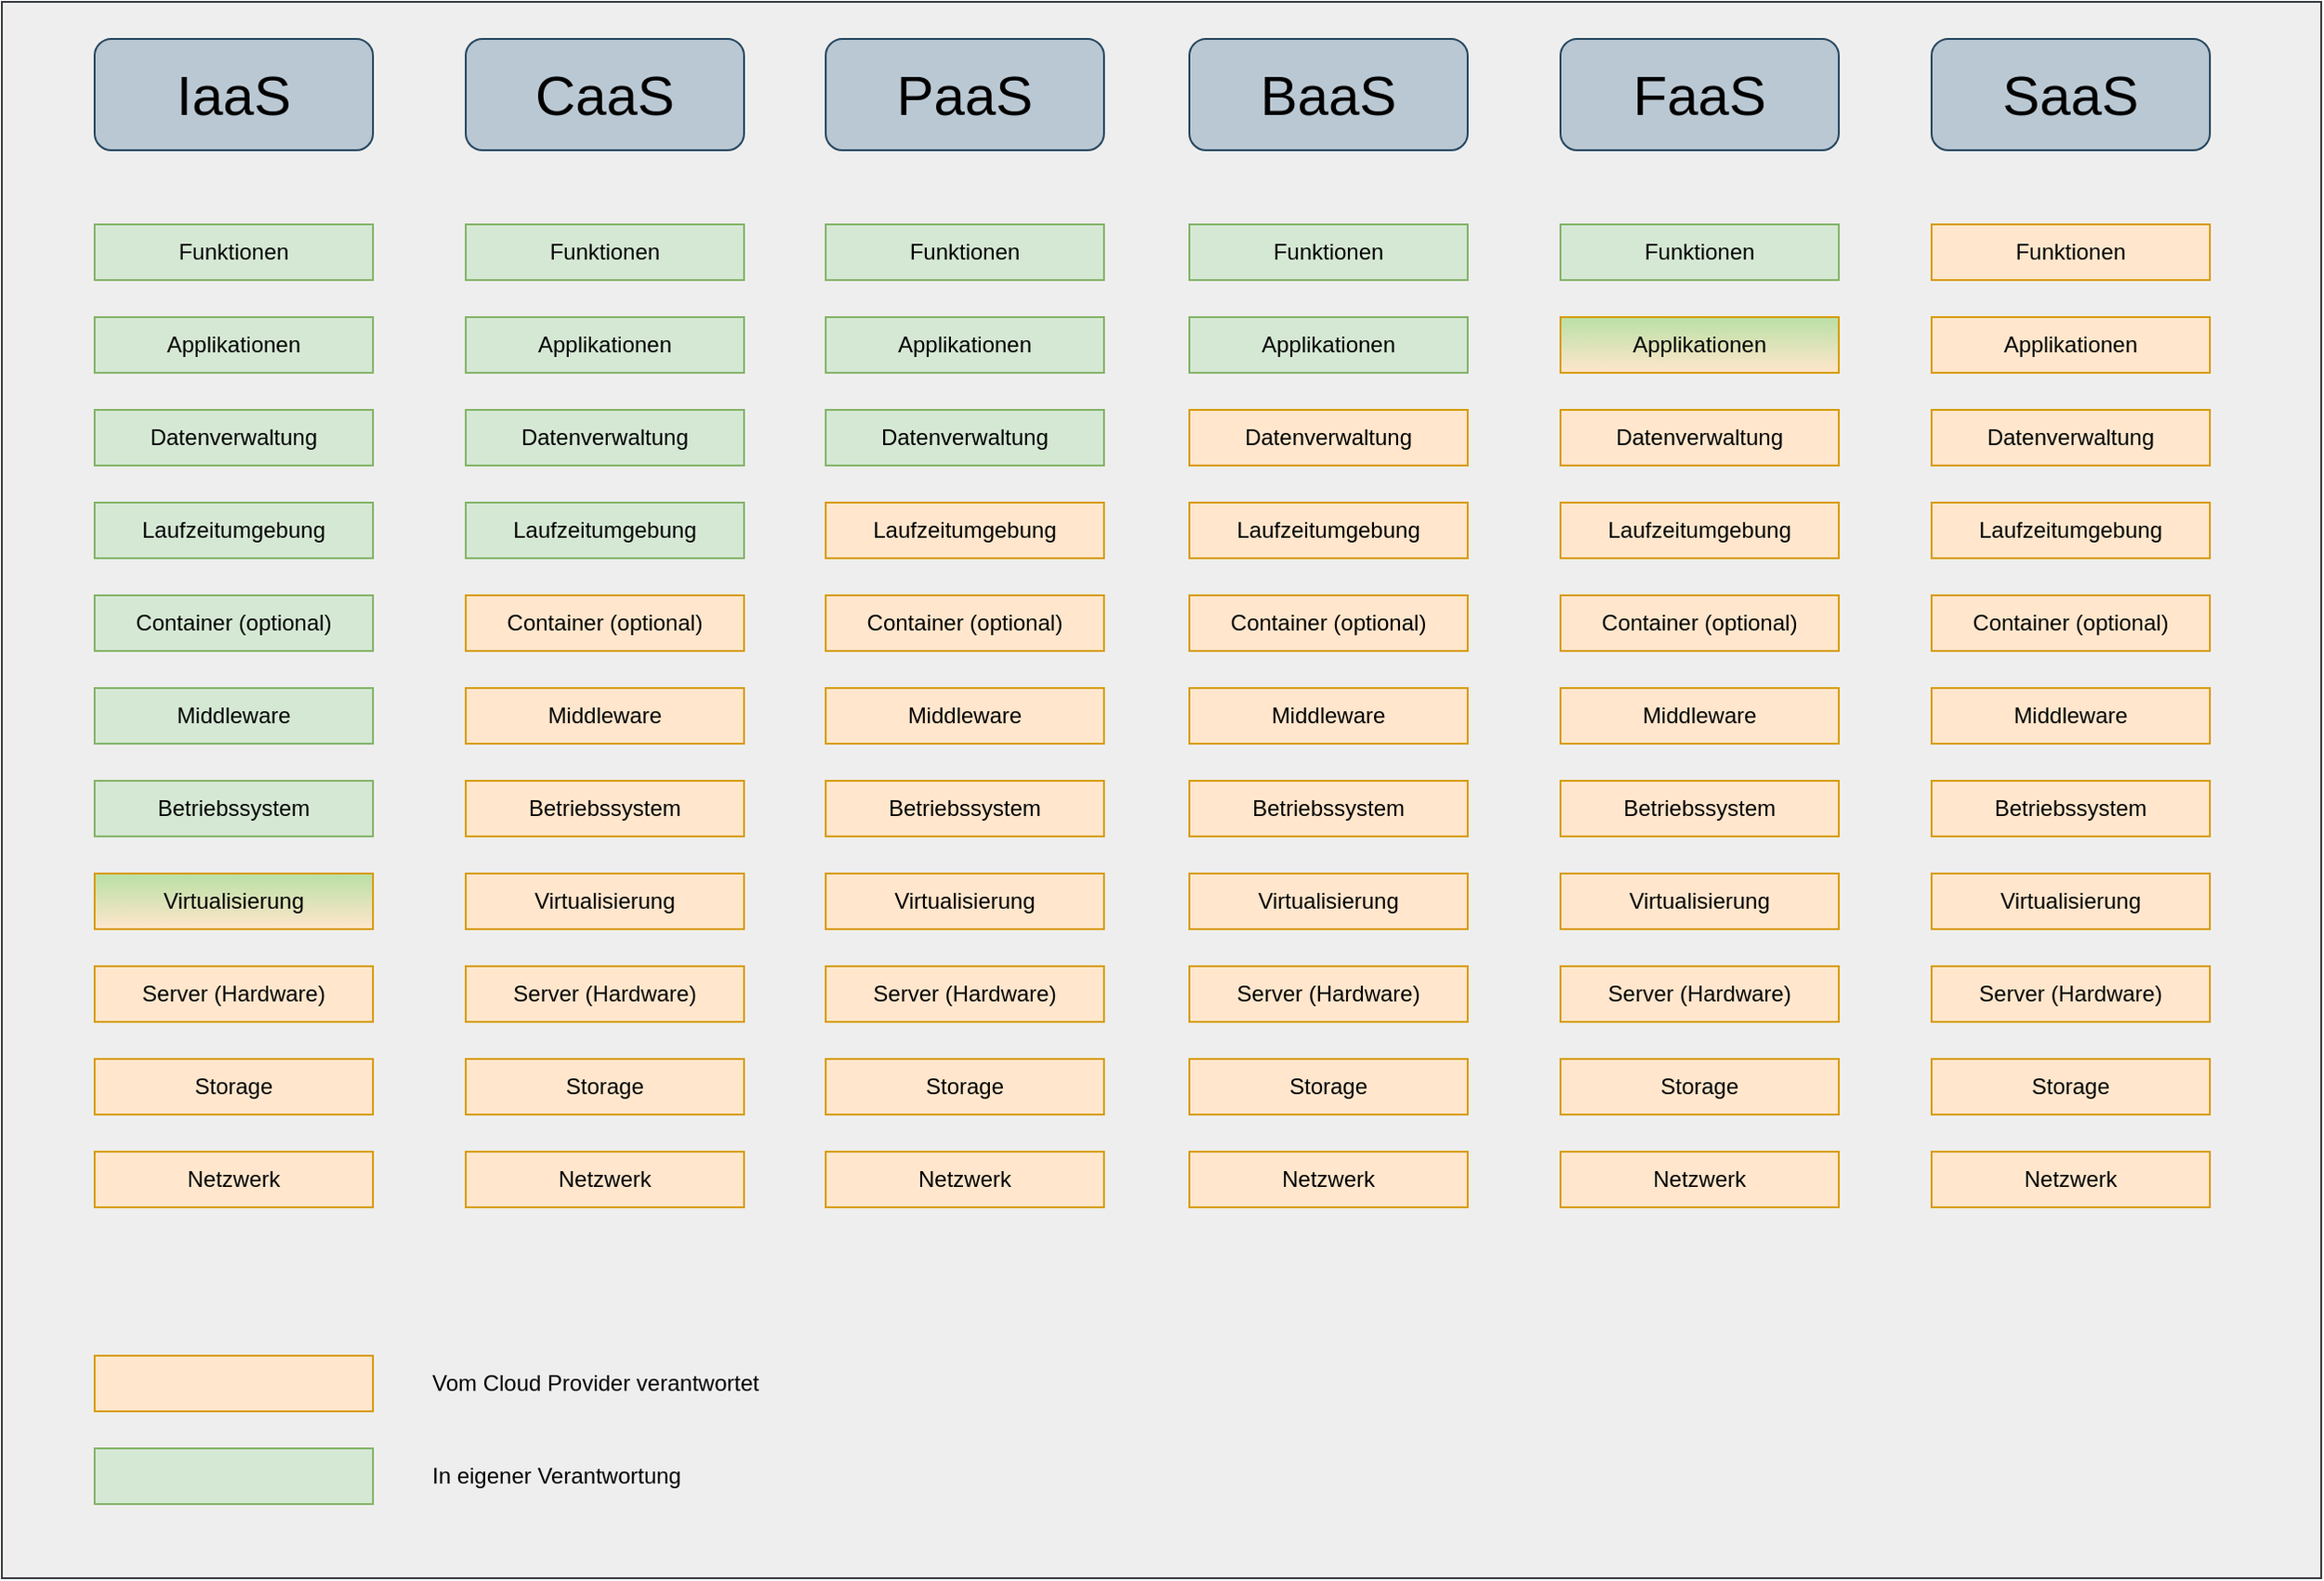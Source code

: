<mxfile version="13.4.5" type="device"><diagram id="zgFXdD0ZjX0Zn7sGWZBz" name="Page-1"><mxGraphModel dx="1933" dy="767" grid="1" gridSize="10" guides="1" tooltips="1" connect="1" arrows="1" fold="1" page="1" pageScale="1" pageWidth="827" pageHeight="1169" math="0" shadow="0"><root><mxCell id="0"/><mxCell id="1" parent="0"/><mxCell id="1bfc48oFIQCLof3AYJ95-6" value="" style="rounded=0;whiteSpace=wrap;html=1;fillColor=#eeeeee;strokeColor=#36393d;" vertex="1" parent="1"><mxGeometry x="-30" y="90" width="1250" height="850" as="geometry"/></mxCell><mxCell id="1bfc48oFIQCLof3AYJ95-1" value="&lt;font style=&quot;font-size: 30px&quot;&gt;IaaS&lt;br&gt;&lt;/font&gt;" style="rounded=1;whiteSpace=wrap;html=1;fillColor=#bac8d3;strokeColor=#23445d;" vertex="1" parent="1"><mxGeometry x="20" y="110" width="150" height="60" as="geometry"/></mxCell><mxCell id="1bfc48oFIQCLof3AYJ95-8" value="Funktionen" style="rounded=0;whiteSpace=wrap;html=1;fillColor=#d5e8d4;strokeColor=#82b366;" vertex="1" parent="1"><mxGeometry x="20" y="210" width="150" height="30" as="geometry"/></mxCell><mxCell id="2" value="Applikationen" style="rounded=0;whiteSpace=wrap;html=1;fillColor=#d5e8d4;strokeColor=#82b366;" vertex="1" parent="1"><mxGeometry x="20" y="260" width="150" height="30" as="geometry"/></mxCell><mxCell id="1bfc48oFIQCLof3AYJ95-10" value="Datenverwaltung" style="rounded=0;whiteSpace=wrap;html=1;fillColor=#d5e8d4;strokeColor=#82b366;" vertex="1" parent="1"><mxGeometry x="20" y="310" width="150" height="30" as="geometry"/></mxCell><mxCell id="1bfc48oFIQCLof3AYJ95-11" value="Laufzeitumgebung" style="rounded=0;whiteSpace=wrap;html=1;fillColor=#d5e8d4;strokeColor=#82b366;" vertex="1" parent="1"><mxGeometry x="20" y="360" width="150" height="30" as="geometry"/></mxCell><mxCell id="1bfc48oFIQCLof3AYJ95-12" value="Container (optional)" style="rounded=0;whiteSpace=wrap;html=1;fillColor=#d5e8d4;strokeColor=#82b366;" vertex="1" parent="1"><mxGeometry x="20" y="410" width="150" height="30" as="geometry"/></mxCell><mxCell id="1bfc48oFIQCLof3AYJ95-13" value="Middleware" style="rounded=0;whiteSpace=wrap;html=1;fillColor=#d5e8d4;strokeColor=#82b366;" vertex="1" parent="1"><mxGeometry x="20" y="460" width="150" height="30" as="geometry"/></mxCell><mxCell id="1bfc48oFIQCLof3AYJ95-14" value="Betriebssystem" style="rounded=0;whiteSpace=wrap;html=1;fillColor=#d5e8d4;strokeColor=#82b366;" vertex="1" parent="1"><mxGeometry x="20" y="510" width="150" height="30" as="geometry"/></mxCell><mxCell id="1bfc48oFIQCLof3AYJ95-15" value="Virtualisierung" style="rounded=0;whiteSpace=wrap;html=1;fillColor=#ffe6cc;strokeColor=#d79b00;gradientColor=#B9E0A5;gradientDirection=north;" vertex="1" parent="1"><mxGeometry x="20" y="560" width="150" height="30" as="geometry"/></mxCell><mxCell id="1bfc48oFIQCLof3AYJ95-16" value="Server (Hardware)" style="rounded=0;whiteSpace=wrap;html=1;fillColor=#ffe6cc;strokeColor=#d79b00;" vertex="1" parent="1"><mxGeometry x="20" y="610" width="150" height="30" as="geometry"/></mxCell><mxCell id="1bfc48oFIQCLof3AYJ95-17" value="Storage" style="rounded=0;whiteSpace=wrap;html=1;fillColor=#ffe6cc;strokeColor=#d79b00;" vertex="1" parent="1"><mxGeometry x="20" y="660" width="150" height="30" as="geometry"/></mxCell><mxCell id="1bfc48oFIQCLof3AYJ95-18" value="Netzwerk" style="rounded=0;whiteSpace=wrap;html=1;fillColor=#ffe6cc;strokeColor=#d79b00;" vertex="1" parent="1"><mxGeometry x="20" y="710" width="150" height="30" as="geometry"/></mxCell><mxCell id="1bfc48oFIQCLof3AYJ95-30" value="&lt;font style=&quot;font-size: 30px&quot;&gt;CaaS&lt;br&gt;&lt;/font&gt;" style="rounded=1;whiteSpace=wrap;html=1;fillColor=#bac8d3;strokeColor=#23445d;" vertex="1" parent="1"><mxGeometry x="220" y="110" width="150" height="60" as="geometry"/></mxCell><mxCell id="1bfc48oFIQCLof3AYJ95-31" value="Funktionen" style="rounded=0;whiteSpace=wrap;html=1;fillColor=#d5e8d4;strokeColor=#82b366;" vertex="1" parent="1"><mxGeometry x="220" y="210" width="150" height="30" as="geometry"/></mxCell><mxCell id="1bfc48oFIQCLof3AYJ95-32" value="Applikationen" style="rounded=0;whiteSpace=wrap;html=1;fillColor=#d5e8d4;strokeColor=#82b366;" vertex="1" parent="1"><mxGeometry x="220" y="260" width="150" height="30" as="geometry"/></mxCell><mxCell id="1bfc48oFIQCLof3AYJ95-33" value="Datenverwaltung" style="rounded=0;whiteSpace=wrap;html=1;fillColor=#d5e8d4;strokeColor=#82b366;" vertex="1" parent="1"><mxGeometry x="220" y="310" width="150" height="30" as="geometry"/></mxCell><mxCell id="1bfc48oFIQCLof3AYJ95-34" value="Laufzeitumgebung" style="rounded=0;whiteSpace=wrap;html=1;fillColor=#d5e8d4;strokeColor=#82b366;" vertex="1" parent="1"><mxGeometry x="220" y="360" width="150" height="30" as="geometry"/></mxCell><mxCell id="1bfc48oFIQCLof3AYJ95-35" value="Container (optional)" style="rounded=0;whiteSpace=wrap;html=1;fillColor=#ffe6cc;strokeColor=#d79b00;" vertex="1" parent="1"><mxGeometry x="220" y="410" width="150" height="30" as="geometry"/></mxCell><mxCell id="1bfc48oFIQCLof3AYJ95-36" value="Middleware" style="rounded=0;whiteSpace=wrap;html=1;fillColor=#ffe6cc;strokeColor=#d79b00;" vertex="1" parent="1"><mxGeometry x="220" y="460" width="150" height="30" as="geometry"/></mxCell><mxCell id="1bfc48oFIQCLof3AYJ95-37" value="Betriebssystem" style="rounded=0;whiteSpace=wrap;html=1;fillColor=#ffe6cc;strokeColor=#d79b00;" vertex="1" parent="1"><mxGeometry x="220" y="510" width="150" height="30" as="geometry"/></mxCell><mxCell id="1bfc48oFIQCLof3AYJ95-38" value="Virtualisierung" style="rounded=0;whiteSpace=wrap;html=1;fillColor=#ffe6cc;strokeColor=#d79b00;gradientDirection=north;" vertex="1" parent="1"><mxGeometry x="220" y="560" width="150" height="30" as="geometry"/></mxCell><mxCell id="1bfc48oFIQCLof3AYJ95-39" value="Server (Hardware)" style="rounded=0;whiteSpace=wrap;html=1;fillColor=#ffe6cc;strokeColor=#d79b00;" vertex="1" parent="1"><mxGeometry x="220" y="610" width="150" height="30" as="geometry"/></mxCell><mxCell id="1bfc48oFIQCLof3AYJ95-40" value="Storage" style="rounded=0;whiteSpace=wrap;html=1;fillColor=#ffe6cc;strokeColor=#d79b00;" vertex="1" parent="1"><mxGeometry x="220" y="660" width="150" height="30" as="geometry"/></mxCell><mxCell id="1bfc48oFIQCLof3AYJ95-41" value="Netzwerk" style="rounded=0;whiteSpace=wrap;html=1;fillColor=#ffe6cc;strokeColor=#d79b00;" vertex="1" parent="1"><mxGeometry x="220" y="710" width="150" height="30" as="geometry"/></mxCell><mxCell id="1bfc48oFIQCLof3AYJ95-42" value="&lt;font style=&quot;font-size: 30px&quot;&gt;PaaS&lt;br&gt;&lt;/font&gt;" style="rounded=1;whiteSpace=wrap;html=1;fillColor=#bac8d3;strokeColor=#23445d;" vertex="1" parent="1"><mxGeometry x="414" y="110" width="150" height="60" as="geometry"/></mxCell><mxCell id="1bfc48oFIQCLof3AYJ95-43" value="Funktionen" style="rounded=0;whiteSpace=wrap;html=1;fillColor=#d5e8d4;strokeColor=#82b366;" vertex="1" parent="1"><mxGeometry x="414" y="210" width="150" height="30" as="geometry"/></mxCell><mxCell id="1bfc48oFIQCLof3AYJ95-44" value="Applikationen" style="rounded=0;whiteSpace=wrap;html=1;fillColor=#d5e8d4;strokeColor=#82b366;" vertex="1" parent="1"><mxGeometry x="414" y="260" width="150" height="30" as="geometry"/></mxCell><mxCell id="1bfc48oFIQCLof3AYJ95-45" value="Datenverwaltung" style="rounded=0;whiteSpace=wrap;html=1;fillColor=#d5e8d4;strokeColor=#82b366;" vertex="1" parent="1"><mxGeometry x="414" y="310" width="150" height="30" as="geometry"/></mxCell><mxCell id="1bfc48oFIQCLof3AYJ95-46" value="Laufzeitumgebung" style="rounded=0;whiteSpace=wrap;html=1;fillColor=#ffe6cc;strokeColor=#d79b00;" vertex="1" parent="1"><mxGeometry x="414" y="360" width="150" height="30" as="geometry"/></mxCell><mxCell id="1bfc48oFIQCLof3AYJ95-47" value="Container (optional)" style="rounded=0;whiteSpace=wrap;html=1;fillColor=#ffe6cc;strokeColor=#d79b00;" vertex="1" parent="1"><mxGeometry x="414" y="410" width="150" height="30" as="geometry"/></mxCell><mxCell id="1bfc48oFIQCLof3AYJ95-48" value="Middleware" style="rounded=0;whiteSpace=wrap;html=1;fillColor=#ffe6cc;strokeColor=#d79b00;" vertex="1" parent="1"><mxGeometry x="414" y="460" width="150" height="30" as="geometry"/></mxCell><mxCell id="1bfc48oFIQCLof3AYJ95-49" value="Betriebssystem" style="rounded=0;whiteSpace=wrap;html=1;fillColor=#ffe6cc;strokeColor=#d79b00;" vertex="1" parent="1"><mxGeometry x="414" y="510" width="150" height="30" as="geometry"/></mxCell><mxCell id="1bfc48oFIQCLof3AYJ95-50" value="Virtualisierung" style="rounded=0;whiteSpace=wrap;html=1;fillColor=#ffe6cc;strokeColor=#d79b00;gradientDirection=north;" vertex="1" parent="1"><mxGeometry x="414" y="560" width="150" height="30" as="geometry"/></mxCell><mxCell id="1bfc48oFIQCLof3AYJ95-51" value="Server (Hardware)" style="rounded=0;whiteSpace=wrap;html=1;fillColor=#ffe6cc;strokeColor=#d79b00;" vertex="1" parent="1"><mxGeometry x="414" y="610" width="150" height="30" as="geometry"/></mxCell><mxCell id="1bfc48oFIQCLof3AYJ95-52" value="Storage" style="rounded=0;whiteSpace=wrap;html=1;fillColor=#ffe6cc;strokeColor=#d79b00;" vertex="1" parent="1"><mxGeometry x="414" y="660" width="150" height="30" as="geometry"/></mxCell><mxCell id="1bfc48oFIQCLof3AYJ95-53" value="Netzwerk" style="rounded=0;whiteSpace=wrap;html=1;fillColor=#ffe6cc;strokeColor=#d79b00;" vertex="1" parent="1"><mxGeometry x="414" y="710" width="150" height="30" as="geometry"/></mxCell><mxCell id="1bfc48oFIQCLof3AYJ95-80" value="&lt;font style=&quot;font-size: 30px&quot;&gt;BaaS&lt;br&gt;&lt;/font&gt;" style="rounded=1;whiteSpace=wrap;html=1;fillColor=#bac8d3;strokeColor=#23445d;" vertex="1" parent="1"><mxGeometry x="610" y="110" width="150" height="60" as="geometry"/></mxCell><mxCell id="1bfc48oFIQCLof3AYJ95-81" value="Funktionen" style="rounded=0;whiteSpace=wrap;html=1;fillColor=#d5e8d4;strokeColor=#82b366;" vertex="1" parent="1"><mxGeometry x="610" y="210" width="150" height="30" as="geometry"/></mxCell><mxCell id="1bfc48oFIQCLof3AYJ95-82" value="Applikationen" style="rounded=0;whiteSpace=wrap;html=1;fillColor=#d5e8d4;strokeColor=#82b366;" vertex="1" parent="1"><mxGeometry x="610" y="260" width="150" height="30" as="geometry"/></mxCell><mxCell id="1bfc48oFIQCLof3AYJ95-83" value="Datenverwaltung" style="rounded=0;whiteSpace=wrap;html=1;fillColor=#ffe6cc;strokeColor=#d79b00;" vertex="1" parent="1"><mxGeometry x="610" y="310" width="150" height="30" as="geometry"/></mxCell><mxCell id="1bfc48oFIQCLof3AYJ95-84" value="Laufzeitumgebung" style="rounded=0;whiteSpace=wrap;html=1;fillColor=#ffe6cc;strokeColor=#d79b00;" vertex="1" parent="1"><mxGeometry x="610" y="360" width="150" height="30" as="geometry"/></mxCell><mxCell id="1bfc48oFIQCLof3AYJ95-85" value="Container (optional)" style="rounded=0;whiteSpace=wrap;html=1;fillColor=#ffe6cc;strokeColor=#d79b00;" vertex="1" parent="1"><mxGeometry x="610" y="410" width="150" height="30" as="geometry"/></mxCell><mxCell id="1bfc48oFIQCLof3AYJ95-86" value="Middleware" style="rounded=0;whiteSpace=wrap;html=1;fillColor=#ffe6cc;strokeColor=#d79b00;" vertex="1" parent="1"><mxGeometry x="610" y="460" width="150" height="30" as="geometry"/></mxCell><mxCell id="1bfc48oFIQCLof3AYJ95-87" value="Betriebssystem" style="rounded=0;whiteSpace=wrap;html=1;fillColor=#ffe6cc;strokeColor=#d79b00;" vertex="1" parent="1"><mxGeometry x="610" y="510" width="150" height="30" as="geometry"/></mxCell><mxCell id="1bfc48oFIQCLof3AYJ95-88" value="Virtualisierung" style="rounded=0;whiteSpace=wrap;html=1;fillColor=#ffe6cc;strokeColor=#d79b00;gradientDirection=north;" vertex="1" parent="1"><mxGeometry x="610" y="560" width="150" height="30" as="geometry"/></mxCell><mxCell id="1bfc48oFIQCLof3AYJ95-89" value="Server (Hardware)" style="rounded=0;whiteSpace=wrap;html=1;fillColor=#ffe6cc;strokeColor=#d79b00;" vertex="1" parent="1"><mxGeometry x="610" y="610" width="150" height="30" as="geometry"/></mxCell><mxCell id="1bfc48oFIQCLof3AYJ95-90" value="Storage" style="rounded=0;whiteSpace=wrap;html=1;fillColor=#ffe6cc;strokeColor=#d79b00;" vertex="1" parent="1"><mxGeometry x="610" y="660" width="150" height="30" as="geometry"/></mxCell><mxCell id="1bfc48oFIQCLof3AYJ95-91" value="Netzwerk" style="rounded=0;whiteSpace=wrap;html=1;fillColor=#ffe6cc;strokeColor=#d79b00;" vertex="1" parent="1"><mxGeometry x="610" y="710" width="150" height="30" as="geometry"/></mxCell><mxCell id="1bfc48oFIQCLof3AYJ95-92" value="&lt;font style=&quot;font-size: 30px&quot;&gt;FaaS&lt;br&gt;&lt;/font&gt;" style="rounded=1;whiteSpace=wrap;html=1;fillColor=#bac8d3;strokeColor=#23445d;" vertex="1" parent="1"><mxGeometry x="810" y="110" width="150" height="60" as="geometry"/></mxCell><mxCell id="1bfc48oFIQCLof3AYJ95-93" value="Funktionen" style="rounded=0;whiteSpace=wrap;html=1;fillColor=#d5e8d4;strokeColor=#82b366;" vertex="1" parent="1"><mxGeometry x="810" y="210" width="150" height="30" as="geometry"/></mxCell><mxCell id="1bfc48oFIQCLof3AYJ95-94" value="Applikationen" style="rounded=0;whiteSpace=wrap;html=1;fillColor=#ffe6cc;strokeColor=#d79b00;gradientColor=#B9E0A5;gradientDirection=north;" vertex="1" parent="1"><mxGeometry x="810" y="260" width="150" height="30" as="geometry"/></mxCell><mxCell id="1bfc48oFIQCLof3AYJ95-95" value="Datenverwaltung" style="rounded=0;whiteSpace=wrap;html=1;fillColor=#ffe6cc;strokeColor=#d79b00;" vertex="1" parent="1"><mxGeometry x="810" y="310" width="150" height="30" as="geometry"/></mxCell><mxCell id="1bfc48oFIQCLof3AYJ95-96" value="Laufzeitumgebung" style="rounded=0;whiteSpace=wrap;html=1;fillColor=#ffe6cc;strokeColor=#d79b00;" vertex="1" parent="1"><mxGeometry x="810" y="360" width="150" height="30" as="geometry"/></mxCell><mxCell id="1bfc48oFIQCLof3AYJ95-97" value="Container (optional)" style="rounded=0;whiteSpace=wrap;html=1;fillColor=#ffe6cc;strokeColor=#d79b00;" vertex="1" parent="1"><mxGeometry x="810" y="410" width="150" height="30" as="geometry"/></mxCell><mxCell id="1bfc48oFIQCLof3AYJ95-98" value="Middleware" style="rounded=0;whiteSpace=wrap;html=1;fillColor=#ffe6cc;strokeColor=#d79b00;" vertex="1" parent="1"><mxGeometry x="810" y="460" width="150" height="30" as="geometry"/></mxCell><mxCell id="1bfc48oFIQCLof3AYJ95-99" value="Betriebssystem" style="rounded=0;whiteSpace=wrap;html=1;fillColor=#ffe6cc;strokeColor=#d79b00;" vertex="1" parent="1"><mxGeometry x="810" y="510" width="150" height="30" as="geometry"/></mxCell><mxCell id="1bfc48oFIQCLof3AYJ95-100" value="Virtualisierung" style="rounded=0;whiteSpace=wrap;html=1;fillColor=#ffe6cc;strokeColor=#d79b00;gradientDirection=north;" vertex="1" parent="1"><mxGeometry x="810" y="560" width="150" height="30" as="geometry"/></mxCell><mxCell id="1bfc48oFIQCLof3AYJ95-101" value="Server (Hardware)" style="rounded=0;whiteSpace=wrap;html=1;fillColor=#ffe6cc;strokeColor=#d79b00;" vertex="1" parent="1"><mxGeometry x="810" y="610" width="150" height="30" as="geometry"/></mxCell><mxCell id="1bfc48oFIQCLof3AYJ95-102" value="Storage" style="rounded=0;whiteSpace=wrap;html=1;fillColor=#ffe6cc;strokeColor=#d79b00;" vertex="1" parent="1"><mxGeometry x="810" y="660" width="150" height="30" as="geometry"/></mxCell><mxCell id="1bfc48oFIQCLof3AYJ95-103" value="Netzwerk" style="rounded=0;whiteSpace=wrap;html=1;fillColor=#ffe6cc;strokeColor=#d79b00;" vertex="1" parent="1"><mxGeometry x="810" y="710" width="150" height="30" as="geometry"/></mxCell><mxCell id="1bfc48oFIQCLof3AYJ95-104" value="&lt;font style=&quot;font-size: 30px&quot;&gt;SaaS&lt;br&gt;&lt;/font&gt;" style="rounded=1;whiteSpace=wrap;html=1;fillColor=#bac8d3;strokeColor=#23445d;" vertex="1" parent="1"><mxGeometry x="1010" y="110" width="150" height="60" as="geometry"/></mxCell><mxCell id="1bfc48oFIQCLof3AYJ95-105" value="Funktionen" style="rounded=0;whiteSpace=wrap;html=1;fillColor=#ffe6cc;strokeColor=#d79b00;" vertex="1" parent="1"><mxGeometry x="1010" y="210" width="150" height="30" as="geometry"/></mxCell><mxCell id="1bfc48oFIQCLof3AYJ95-106" value="Applikationen" style="rounded=0;whiteSpace=wrap;html=1;fillColor=#ffe6cc;strokeColor=#d79b00;" vertex="1" parent="1"><mxGeometry x="1010" y="260" width="150" height="30" as="geometry"/></mxCell><mxCell id="1bfc48oFIQCLof3AYJ95-107" value="Datenverwaltung" style="rounded=0;whiteSpace=wrap;html=1;fillColor=#ffe6cc;strokeColor=#d79b00;" vertex="1" parent="1"><mxGeometry x="1010" y="310" width="150" height="30" as="geometry"/></mxCell><mxCell id="1bfc48oFIQCLof3AYJ95-108" value="Laufzeitumgebung" style="rounded=0;whiteSpace=wrap;html=1;fillColor=#ffe6cc;strokeColor=#d79b00;" vertex="1" parent="1"><mxGeometry x="1010" y="360" width="150" height="30" as="geometry"/></mxCell><mxCell id="1bfc48oFIQCLof3AYJ95-109" value="Container (optional)" style="rounded=0;whiteSpace=wrap;html=1;fillColor=#ffe6cc;strokeColor=#d79b00;" vertex="1" parent="1"><mxGeometry x="1010" y="410" width="150" height="30" as="geometry"/></mxCell><mxCell id="1bfc48oFIQCLof3AYJ95-110" value="Middleware" style="rounded=0;whiteSpace=wrap;html=1;fillColor=#ffe6cc;strokeColor=#d79b00;" vertex="1" parent="1"><mxGeometry x="1010" y="460" width="150" height="30" as="geometry"/></mxCell><mxCell id="1bfc48oFIQCLof3AYJ95-111" value="Betriebssystem" style="rounded=0;whiteSpace=wrap;html=1;fillColor=#ffe6cc;strokeColor=#d79b00;" vertex="1" parent="1"><mxGeometry x="1010" y="510" width="150" height="30" as="geometry"/></mxCell><mxCell id="1bfc48oFIQCLof3AYJ95-112" value="Virtualisierung" style="rounded=0;whiteSpace=wrap;html=1;fillColor=#ffe6cc;strokeColor=#d79b00;gradientDirection=north;" vertex="1" parent="1"><mxGeometry x="1010" y="560" width="150" height="30" as="geometry"/></mxCell><mxCell id="1bfc48oFIQCLof3AYJ95-113" value="Server (Hardware)" style="rounded=0;whiteSpace=wrap;html=1;fillColor=#ffe6cc;strokeColor=#d79b00;" vertex="1" parent="1"><mxGeometry x="1010" y="610" width="150" height="30" as="geometry"/></mxCell><mxCell id="1bfc48oFIQCLof3AYJ95-114" value="Storage" style="rounded=0;whiteSpace=wrap;html=1;fillColor=#ffe6cc;strokeColor=#d79b00;" vertex="1" parent="1"><mxGeometry x="1010" y="660" width="150" height="30" as="geometry"/></mxCell><mxCell id="1bfc48oFIQCLof3AYJ95-115" value="Netzwerk" style="rounded=0;whiteSpace=wrap;html=1;fillColor=#ffe6cc;strokeColor=#d79b00;" vertex="1" parent="1"><mxGeometry x="1010" y="710" width="150" height="30" as="geometry"/></mxCell><mxCell id="1bfc48oFIQCLof3AYJ95-117" value="" style="rounded=0;whiteSpace=wrap;html=1;fillColor=#d5e8d4;strokeColor=#82b366;" vertex="1" parent="1"><mxGeometry x="20" y="870" width="150" height="30" as="geometry"/></mxCell><mxCell id="1bfc48oFIQCLof3AYJ95-118" value="" style="rounded=0;whiteSpace=wrap;html=1;fillColor=#ffe6cc;strokeColor=#d79b00;" vertex="1" parent="1"><mxGeometry x="20" y="820" width="150" height="30" as="geometry"/></mxCell><mxCell id="1bfc48oFIQCLof3AYJ95-120" value="Vom Cloud Provider verantwortet" style="text;html=1;strokeColor=none;fillColor=none;align=left;verticalAlign=middle;whiteSpace=wrap;rounded=0;" vertex="1" parent="1"><mxGeometry x="200" y="820" width="200" height="30" as="geometry"/></mxCell><mxCell id="1bfc48oFIQCLof3AYJ95-121" value="In eigener Verantwortung" style="text;html=1;strokeColor=none;fillColor=none;align=left;verticalAlign=middle;whiteSpace=wrap;rounded=0;" vertex="1" parent="1"><mxGeometry x="200" y="870" width="200" height="30" as="geometry"/></mxCell></root></mxGraphModel></diagram></mxfile>